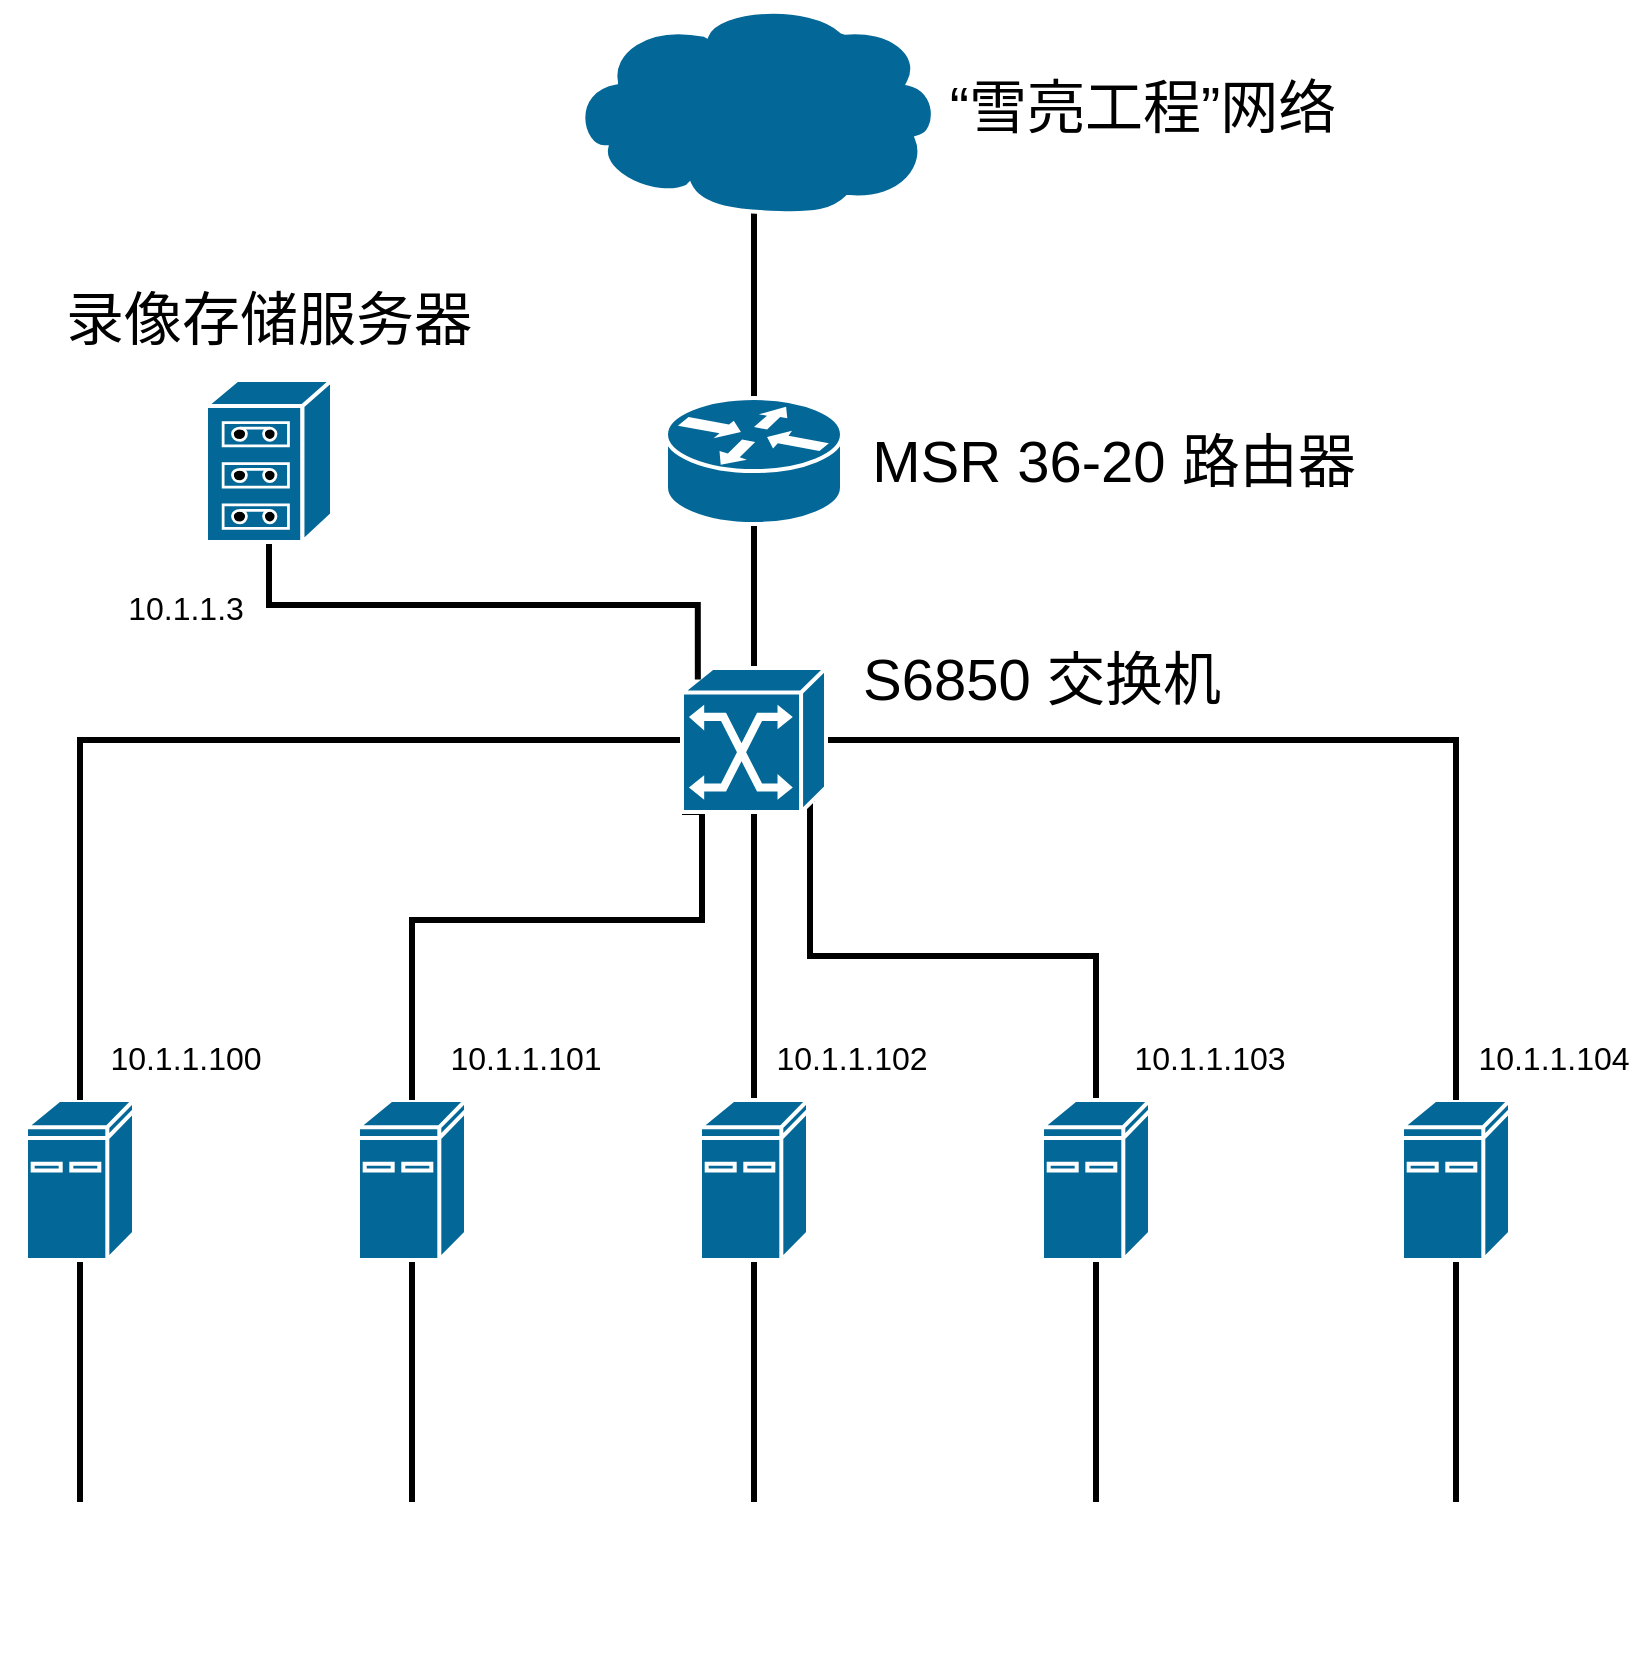 <mxfile version="16.6.4" type="github">
  <diagram name="Page-1" id="c37626ed-c26b-45fb-9056-f9ebc6bb27b6">
    <mxGraphModel dx="1117" dy="623" grid="1" gridSize="9" guides="1" tooltips="1" connect="1" arrows="1" fold="1" page="1" pageScale="1" pageWidth="1100" pageHeight="850" background="none" math="0" shadow="0">
      <root>
        <mxCell id="0" />
        <mxCell id="1" parent="0" />
        <mxCell id="fl-BmTNFC80VgyWZr80f-6" value="" style="shape=image;html=1;verticalAlign=top;verticalLabelPosition=bottom;labelBackgroundColor=#ffffff;imageAspect=0;aspect=fixed;image=https://cdn2.iconfinder.com/data/icons/boxicons-solid-vol-1/24/bxs-cctv-128.png" parent="1" vertex="1">
          <mxGeometry x="144" y="1551" width="80" height="80" as="geometry" />
        </mxCell>
        <mxCell id="fl-BmTNFC80VgyWZr80f-56" style="edgeStyle=orthogonalEdgeStyle;rounded=0;orthogonalLoop=1;jettySize=auto;html=1;exitX=0.5;exitY=1;exitDx=0;exitDy=0;exitPerimeter=0;endArrow=none;endFill=0;strokeWidth=3;" parent="1" source="fl-BmTNFC80VgyWZr80f-24" target="fl-BmTNFC80VgyWZr80f-6" edge="1">
          <mxGeometry relative="1" as="geometry" />
        </mxCell>
        <mxCell id="fl-BmTNFC80VgyWZr80f-24" value="" style="shape=mxgraph.cisco.computers_and_peripherals.ibm_mini_as400;sketch=0;html=1;pointerEvents=1;dashed=0;fillColor=#036897;strokeColor=#ffffff;strokeWidth=2;verticalLabelPosition=bottom;verticalAlign=top;align=center;outlineConnect=0;" parent="1" vertex="1">
          <mxGeometry x="157" y="1350" width="54" height="80" as="geometry" />
        </mxCell>
        <mxCell id="fl-BmTNFC80VgyWZr80f-32" value="" style="shape=image;html=1;verticalAlign=top;verticalLabelPosition=bottom;labelBackgroundColor=#ffffff;imageAspect=0;aspect=fixed;image=https://cdn2.iconfinder.com/data/icons/boxicons-solid-vol-1/24/bxs-cctv-128.png" parent="1" vertex="1">
          <mxGeometry x="310" y="1551" width="80" height="80" as="geometry" />
        </mxCell>
        <mxCell id="fl-BmTNFC80VgyWZr80f-57" style="edgeStyle=orthogonalEdgeStyle;rounded=0;orthogonalLoop=1;jettySize=auto;html=1;exitX=0.5;exitY=1;exitDx=0;exitDy=0;exitPerimeter=0;entryX=0.5;entryY=0;entryDx=0;entryDy=0;endArrow=none;endFill=0;strokeWidth=3;" parent="1" source="fl-BmTNFC80VgyWZr80f-33" target="fl-BmTNFC80VgyWZr80f-32" edge="1">
          <mxGeometry relative="1" as="geometry" />
        </mxCell>
        <mxCell id="fl-BmTNFC80VgyWZr80f-33" value="" style="shape=mxgraph.cisco.computers_and_peripherals.ibm_mini_as400;sketch=0;html=1;pointerEvents=1;dashed=0;fillColor=#036897;strokeColor=#ffffff;strokeWidth=2;verticalLabelPosition=bottom;verticalAlign=top;align=center;outlineConnect=0;" parent="1" vertex="1">
          <mxGeometry x="323" y="1350" width="54" height="80" as="geometry" />
        </mxCell>
        <mxCell id="fl-BmTNFC80VgyWZr80f-35" value="" style="shape=image;html=1;verticalAlign=top;verticalLabelPosition=bottom;labelBackgroundColor=#ffffff;imageAspect=0;aspect=fixed;image=https://cdn2.iconfinder.com/data/icons/boxicons-solid-vol-1/24/bxs-cctv-128.png" parent="1" vertex="1">
          <mxGeometry x="481" y="1551" width="80" height="80" as="geometry" />
        </mxCell>
        <mxCell id="fl-BmTNFC80VgyWZr80f-55" style="edgeStyle=orthogonalEdgeStyle;rounded=0;orthogonalLoop=1;jettySize=auto;html=1;exitX=0.5;exitY=1;exitDx=0;exitDy=0;exitPerimeter=0;entryX=0.5;entryY=0;entryDx=0;entryDy=0;endArrow=none;endFill=0;strokeWidth=3;" parent="1" source="fl-BmTNFC80VgyWZr80f-36" target="fl-BmTNFC80VgyWZr80f-35" edge="1">
          <mxGeometry relative="1" as="geometry" />
        </mxCell>
        <mxCell id="fl-BmTNFC80VgyWZr80f-69" style="edgeStyle=orthogonalEdgeStyle;rounded=0;orthogonalLoop=1;jettySize=auto;html=1;exitX=0.5;exitY=0;exitDx=0;exitDy=0;exitPerimeter=0;entryX=0.5;entryY=1;entryDx=0;entryDy=0;entryPerimeter=0;endArrow=none;endFill=0;strokeWidth=3;" parent="1" source="fl-BmTNFC80VgyWZr80f-36" target="fl-BmTNFC80VgyWZr80f-65" edge="1">
          <mxGeometry relative="1" as="geometry" />
        </mxCell>
        <mxCell id="fl-BmTNFC80VgyWZr80f-36" value="" style="shape=mxgraph.cisco.computers_and_peripherals.ibm_mini_as400;sketch=0;html=1;pointerEvents=1;dashed=0;fillColor=#036897;strokeColor=#ffffff;strokeWidth=2;verticalLabelPosition=bottom;verticalAlign=top;align=center;outlineConnect=0;" parent="1" vertex="1">
          <mxGeometry x="494" y="1350" width="54" height="80" as="geometry" />
        </mxCell>
        <mxCell id="fl-BmTNFC80VgyWZr80f-38" value="" style="shape=image;html=1;verticalAlign=top;verticalLabelPosition=bottom;labelBackgroundColor=#ffffff;imageAspect=0;aspect=fixed;image=https://cdn2.iconfinder.com/data/icons/boxicons-solid-vol-1/24/bxs-cctv-128.png" parent="1" vertex="1">
          <mxGeometry x="652" y="1551" width="80" height="80" as="geometry" />
        </mxCell>
        <mxCell id="fl-BmTNFC80VgyWZr80f-54" style="edgeStyle=orthogonalEdgeStyle;rounded=0;orthogonalLoop=1;jettySize=auto;html=1;exitX=0.5;exitY=1;exitDx=0;exitDy=0;exitPerimeter=0;entryX=0.5;entryY=0;entryDx=0;entryDy=0;endArrow=none;endFill=0;strokeWidth=3;" parent="1" source="fl-BmTNFC80VgyWZr80f-39" target="fl-BmTNFC80VgyWZr80f-38" edge="1">
          <mxGeometry relative="1" as="geometry" />
        </mxCell>
        <mxCell id="fl-BmTNFC80VgyWZr80f-72" style="edgeStyle=orthogonalEdgeStyle;rounded=0;orthogonalLoop=1;jettySize=auto;html=1;exitX=0.5;exitY=0;exitDx=0;exitDy=0;exitPerimeter=0;entryX=0.92;entryY=0.91;entryDx=0;entryDy=0;entryPerimeter=0;endArrow=none;endFill=0;strokeWidth=3;" parent="1" source="fl-BmTNFC80VgyWZr80f-39" target="fl-BmTNFC80VgyWZr80f-65" edge="1">
          <mxGeometry relative="1" as="geometry">
            <Array as="points">
              <mxPoint x="692" y="1278" />
              <mxPoint x="549" y="1278" />
              <mxPoint x="549" y="1200" />
            </Array>
          </mxGeometry>
        </mxCell>
        <mxCell id="fl-BmTNFC80VgyWZr80f-39" value="" style="shape=mxgraph.cisco.computers_and_peripherals.ibm_mini_as400;sketch=0;html=1;pointerEvents=1;dashed=0;fillColor=#036897;strokeColor=#ffffff;strokeWidth=2;verticalLabelPosition=bottom;verticalAlign=top;align=center;outlineConnect=0;" parent="1" vertex="1">
          <mxGeometry x="665" y="1350" width="54" height="80" as="geometry" />
        </mxCell>
        <mxCell id="fl-BmTNFC80VgyWZr80f-41" value="" style="shape=image;html=1;verticalAlign=top;verticalLabelPosition=bottom;labelBackgroundColor=#ffffff;imageAspect=0;aspect=fixed;image=https://cdn2.iconfinder.com/data/icons/boxicons-solid-vol-1/24/bxs-cctv-128.png" parent="1" vertex="1">
          <mxGeometry x="832" y="1551" width="80" height="80" as="geometry" />
        </mxCell>
        <mxCell id="fl-BmTNFC80VgyWZr80f-53" style="edgeStyle=orthogonalEdgeStyle;rounded=0;orthogonalLoop=1;jettySize=auto;html=1;exitX=0.5;exitY=1;exitDx=0;exitDy=0;exitPerimeter=0;endArrow=none;endFill=0;strokeWidth=3;" parent="1" source="fl-BmTNFC80VgyWZr80f-42" target="fl-BmTNFC80VgyWZr80f-41" edge="1">
          <mxGeometry relative="1" as="geometry" />
        </mxCell>
        <mxCell id="fl-BmTNFC80VgyWZr80f-42" value="" style="shape=mxgraph.cisco.computers_and_peripherals.ibm_mini_as400;sketch=0;html=1;pointerEvents=1;dashed=0;fillColor=#036897;strokeColor=#ffffff;strokeWidth=2;verticalLabelPosition=bottom;verticalAlign=top;align=center;outlineConnect=0;" parent="1" vertex="1">
          <mxGeometry x="845" y="1350" width="54" height="80" as="geometry" />
        </mxCell>
        <mxCell id="fl-BmTNFC80VgyWZr80f-76" style="edgeStyle=orthogonalEdgeStyle;rounded=0;orthogonalLoop=1;jettySize=auto;html=1;exitX=0.5;exitY=0.99;exitDx=0;exitDy=0;exitPerimeter=0;entryX=0.5;entryY=0;entryDx=0;entryDy=0;entryPerimeter=0;endArrow=none;endFill=0;strokeWidth=3;" parent="1" source="fl-BmTNFC80VgyWZr80f-64" target="fl-BmTNFC80VgyWZr80f-74" edge="1">
          <mxGeometry relative="1" as="geometry" />
        </mxCell>
        <mxCell id="fl-BmTNFC80VgyWZr80f-64" value="" style="shape=mxgraph.cisco.storage.cloud;sketch=0;html=1;pointerEvents=1;dashed=0;fillColor=#036897;strokeColor=#ffffff;strokeWidth=2;verticalLabelPosition=bottom;verticalAlign=top;align=center;outlineConnect=0;" parent="1" vertex="1">
          <mxGeometry x="428" y="801" width="186" height="106" as="geometry" />
        </mxCell>
        <mxCell id="fl-BmTNFC80VgyWZr80f-70" style="edgeStyle=orthogonalEdgeStyle;rounded=0;orthogonalLoop=1;jettySize=auto;html=1;exitX=0;exitY=1;exitDx=0;exitDy=0;exitPerimeter=0;entryX=0.5;entryY=0;entryDx=0;entryDy=0;entryPerimeter=0;endArrow=none;endFill=0;strokeWidth=3;" parent="1" source="fl-BmTNFC80VgyWZr80f-65" target="fl-BmTNFC80VgyWZr80f-33" edge="1">
          <mxGeometry relative="1" as="geometry">
            <Array as="points">
              <mxPoint x="495" y="1206" />
              <mxPoint x="495" y="1260" />
              <mxPoint x="350" y="1260" />
            </Array>
          </mxGeometry>
        </mxCell>
        <mxCell id="fl-BmTNFC80VgyWZr80f-71" style="edgeStyle=orthogonalEdgeStyle;rounded=0;orthogonalLoop=1;jettySize=auto;html=1;exitX=0;exitY=0.5;exitDx=0;exitDy=0;exitPerimeter=0;entryX=0.5;entryY=0;entryDx=0;entryDy=0;entryPerimeter=0;endArrow=none;endFill=0;strokeWidth=3;" parent="1" source="fl-BmTNFC80VgyWZr80f-65" target="fl-BmTNFC80VgyWZr80f-24" edge="1">
          <mxGeometry relative="1" as="geometry" />
        </mxCell>
        <mxCell id="fl-BmTNFC80VgyWZr80f-73" style="edgeStyle=orthogonalEdgeStyle;rounded=0;orthogonalLoop=1;jettySize=auto;html=1;exitX=1;exitY=0.5;exitDx=0;exitDy=0;exitPerimeter=0;entryX=0.5;entryY=0;entryDx=0;entryDy=0;entryPerimeter=0;endArrow=none;endFill=0;strokeWidth=3;" parent="1" source="fl-BmTNFC80VgyWZr80f-65" target="fl-BmTNFC80VgyWZr80f-42" edge="1">
          <mxGeometry relative="1" as="geometry" />
        </mxCell>
        <mxCell id="fl-BmTNFC80VgyWZr80f-75" style="edgeStyle=orthogonalEdgeStyle;rounded=0;orthogonalLoop=1;jettySize=auto;html=1;exitX=0.5;exitY=0;exitDx=0;exitDy=0;exitPerimeter=0;entryX=0.5;entryY=1;entryDx=0;entryDy=0;entryPerimeter=0;endArrow=none;endFill=0;strokeWidth=3;" parent="1" source="fl-BmTNFC80VgyWZr80f-65" target="fl-BmTNFC80VgyWZr80f-74" edge="1">
          <mxGeometry relative="1" as="geometry" />
        </mxCell>
        <mxCell id="fl-BmTNFC80VgyWZr80f-65" value="" style="shape=mxgraph.cisco.switches.atm_switch;sketch=0;html=1;pointerEvents=1;dashed=0;fillColor=#036897;strokeColor=#ffffff;strokeWidth=2;verticalLabelPosition=bottom;verticalAlign=top;align=center;outlineConnect=0;" parent="1" vertex="1">
          <mxGeometry x="485" y="1134" width="72" height="72" as="geometry" />
        </mxCell>
        <mxCell id="fl-BmTNFC80VgyWZr80f-74" value="" style="shape=mxgraph.cisco.routers.router;sketch=0;html=1;pointerEvents=1;dashed=0;fillColor=#036897;strokeColor=#ffffff;strokeWidth=2;verticalLabelPosition=bottom;verticalAlign=top;align=center;outlineConnect=0;" parent="1" vertex="1">
          <mxGeometry x="477" y="999" width="88" height="63" as="geometry" />
        </mxCell>
        <mxCell id="fl-BmTNFC80VgyWZr80f-77" value="“雪亮工程”网络" style="text;html=1;strokeColor=none;fillColor=none;align=center;verticalAlign=middle;whiteSpace=wrap;rounded=0;fontSize=29;" parent="1" vertex="1">
          <mxGeometry x="603" y="839" width="225" height="30" as="geometry" />
        </mxCell>
        <mxCell id="fl-BmTNFC80VgyWZr80f-80" value="MSR 36-20 路由器" style="text;html=1;strokeColor=none;fillColor=none;align=center;verticalAlign=middle;whiteSpace=wrap;rounded=0;fontSize=29;" parent="1" vertex="1">
          <mxGeometry x="565" y="1015.5" width="272" height="30" as="geometry" />
        </mxCell>
        <mxCell id="cEF_2HIy66WbVj7VFGFx-1" value="10.1.1.100" style="text;html=1;strokeColor=none;fillColor=none;align=center;verticalAlign=middle;whiteSpace=wrap;rounded=0;fontSize=16;" parent="1" vertex="1">
          <mxGeometry x="207" y="1314" width="60" height="30" as="geometry" />
        </mxCell>
        <mxCell id="q_LQtuc560Tkn-KADgjc-12" style="edgeStyle=orthogonalEdgeStyle;rounded=0;orthogonalLoop=1;jettySize=auto;html=1;exitX=0.5;exitY=1;exitDx=0;exitDy=0;exitPerimeter=0;entryX=0.11;entryY=0.08;entryDx=0;entryDy=0;entryPerimeter=0;endArrow=none;endFill=0;strokeWidth=3;" edge="1" parent="1" source="q_LQtuc560Tkn-KADgjc-2" target="fl-BmTNFC80VgyWZr80f-65">
          <mxGeometry relative="1" as="geometry" />
        </mxCell>
        <mxCell id="q_LQtuc560Tkn-KADgjc-2" value="" style="shape=mxgraph.cisco.storage.tape_array;sketch=0;html=1;pointerEvents=1;dashed=0;fillColor=#036897;strokeColor=#ffffff;strokeWidth=2;verticalLabelPosition=bottom;verticalAlign=top;align=center;outlineConnect=0;" vertex="1" parent="1">
          <mxGeometry x="247" y="990" width="63" height="81" as="geometry" />
        </mxCell>
        <mxCell id="q_LQtuc560Tkn-KADgjc-5" value="S6850 交换机" style="text;html=1;strokeColor=none;fillColor=none;align=center;verticalAlign=middle;whiteSpace=wrap;rounded=0;fontSize=29;" vertex="1" parent="1">
          <mxGeometry x="556" y="1125" width="218" height="30" as="geometry" />
        </mxCell>
        <mxCell id="q_LQtuc560Tkn-KADgjc-6" value="10.1.1.101" style="text;html=1;strokeColor=none;fillColor=none;align=center;verticalAlign=middle;whiteSpace=wrap;rounded=0;fontSize=16;" vertex="1" parent="1">
          <mxGeometry x="377" y="1314" width="60" height="30" as="geometry" />
        </mxCell>
        <mxCell id="q_LQtuc560Tkn-KADgjc-7" value="10.1.1.102" style="text;html=1;strokeColor=none;fillColor=none;align=center;verticalAlign=middle;whiteSpace=wrap;rounded=0;fontSize=16;" vertex="1" parent="1">
          <mxGeometry x="540" y="1314" width="60" height="30" as="geometry" />
        </mxCell>
        <mxCell id="q_LQtuc560Tkn-KADgjc-8" value="10.1.1.103" style="text;html=1;strokeColor=none;fillColor=none;align=center;verticalAlign=middle;whiteSpace=wrap;rounded=0;fontSize=16;" vertex="1" parent="1">
          <mxGeometry x="719" y="1314" width="60" height="30" as="geometry" />
        </mxCell>
        <mxCell id="q_LQtuc560Tkn-KADgjc-9" value="10.1.1.104" style="text;html=1;strokeColor=none;fillColor=none;align=center;verticalAlign=middle;whiteSpace=wrap;rounded=0;fontSize=16;" vertex="1" parent="1">
          <mxGeometry x="891" y="1314" width="60" height="30" as="geometry" />
        </mxCell>
        <mxCell id="q_LQtuc560Tkn-KADgjc-11" value="10.1.1.3" style="text;html=1;strokeColor=none;fillColor=none;align=center;verticalAlign=middle;whiteSpace=wrap;rounded=0;fontSize=16;" vertex="1" parent="1">
          <mxGeometry x="207" y="1089" width="60" height="30" as="geometry" />
        </mxCell>
        <mxCell id="q_LQtuc560Tkn-KADgjc-13" value="录像存储服务器" style="text;html=1;strokeColor=none;fillColor=none;align=center;verticalAlign=middle;whiteSpace=wrap;rounded=0;fontSize=29;" vertex="1" parent="1">
          <mxGeometry x="175" y="945" width="207" height="30" as="geometry" />
        </mxCell>
      </root>
    </mxGraphModel>
  </diagram>
</mxfile>
